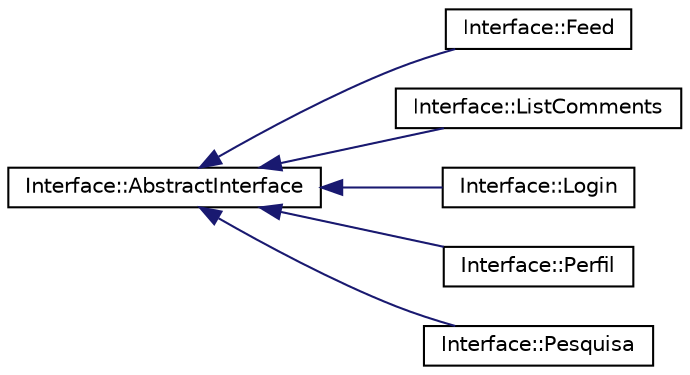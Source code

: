 digraph "Graphical Class Hierarchy"
{
  edge [fontname="Helvetica",fontsize="10",labelfontname="Helvetica",labelfontsize="10"];
  node [fontname="Helvetica",fontsize="10",shape=record];
  rankdir="LR";
  Node0 [label="Interface::AbstractInterface",height=0.2,width=0.4,color="black", fillcolor="white", style="filled",URL="$class_interface_1_1_abstract_interface.html"];
  Node0 -> Node1 [dir="back",color="midnightblue",fontsize="10",style="solid",fontname="Helvetica"];
  Node1 [label="Interface::Feed",height=0.2,width=0.4,color="black", fillcolor="white", style="filled",URL="$class_interface_1_1_feed.html"];
  Node0 -> Node2 [dir="back",color="midnightblue",fontsize="10",style="solid",fontname="Helvetica"];
  Node2 [label="Interface::ListComments",height=0.2,width=0.4,color="black", fillcolor="white", style="filled",URL="$class_interface_1_1_list_comments.html"];
  Node0 -> Node3 [dir="back",color="midnightblue",fontsize="10",style="solid",fontname="Helvetica"];
  Node3 [label="Interface::Login",height=0.2,width=0.4,color="black", fillcolor="white", style="filled",URL="$class_interface_1_1_login.html"];
  Node0 -> Node4 [dir="back",color="midnightblue",fontsize="10",style="solid",fontname="Helvetica"];
  Node4 [label="Interface::Perfil",height=0.2,width=0.4,color="black", fillcolor="white", style="filled",URL="$class_interface_1_1_perfil.html"];
  Node0 -> Node5 [dir="back",color="midnightblue",fontsize="10",style="solid",fontname="Helvetica"];
  Node5 [label="Interface::Pesquisa",height=0.2,width=0.4,color="black", fillcolor="white", style="filled",URL="$class_interface_1_1_pesquisa.html"];
}

